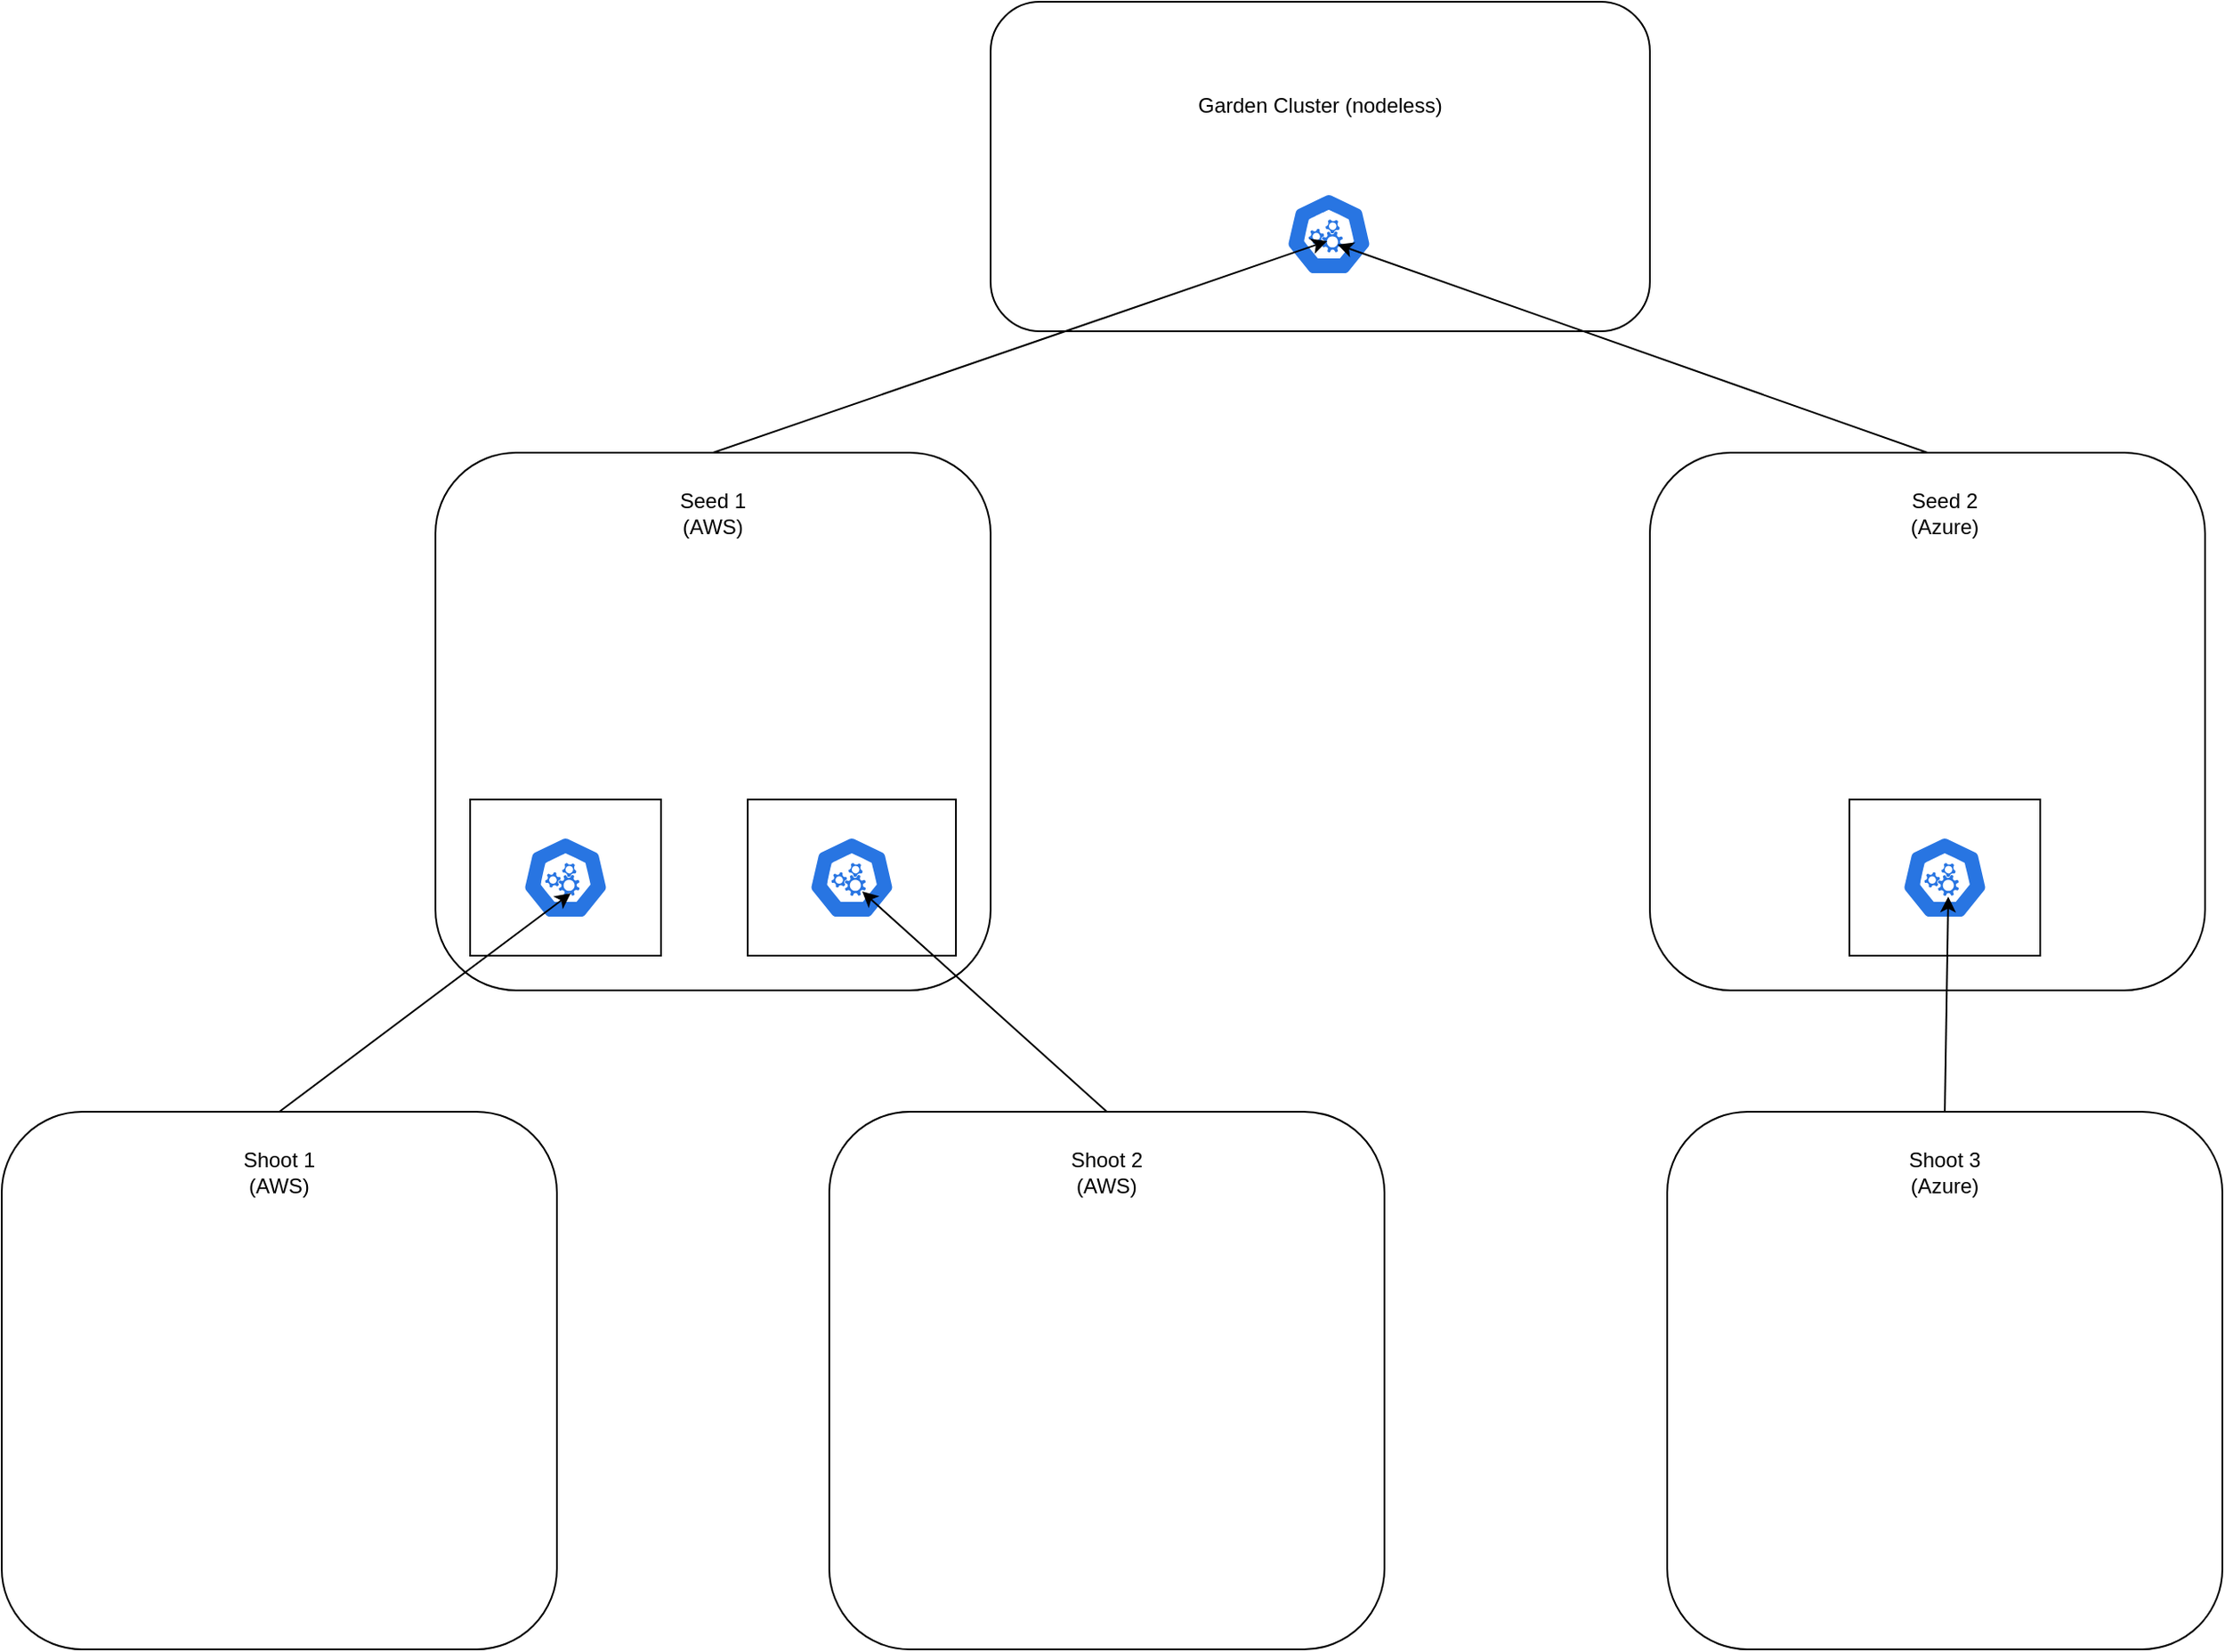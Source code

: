 <mxfile scale="1" border="0" version="28.0.6">
  <diagram name="Page-1" id="wQ5R4CvcMQufJW28zO5s">
    <mxGraphModel dx="2066" dy="1150" grid="1" gridSize="10" guides="1" tooltips="1" connect="1" arrows="1" fold="1" page="1" pageScale="1" pageWidth="827" pageHeight="1169" background="none" math="0" shadow="0">
      <root>
        <mxCell id="0" />
        <mxCell id="1" parent="0" />
        <mxCell id="31II1V7vki-kT47-xSfX-19" value="" style="rounded=1;whiteSpace=wrap;html=1;" parent="1" vertex="1">
          <mxGeometry x="600" y="170" width="380" height="190" as="geometry" />
        </mxCell>
        <mxCell id="31II1V7vki-kT47-xSfX-21" value="Garden Cluster (nodeless)" style="text;html=1;align=center;verticalAlign=middle;whiteSpace=wrap;rounded=0;movable=1;resizable=1;rotatable=1;deletable=1;editable=1;locked=0;connectable=1;" parent="1" vertex="1">
          <mxGeometry x="680" y="200" width="220" height="60" as="geometry" />
        </mxCell>
        <mxCell id="31II1V7vki-kT47-xSfX-25" value="" style="rounded=1;whiteSpace=wrap;html=1;" parent="1" vertex="1">
          <mxGeometry x="980" y="430" width="320" height="310" as="geometry" />
        </mxCell>
        <mxCell id="31II1V7vki-kT47-xSfX-27" value="" style="rounded=1;whiteSpace=wrap;html=1;" parent="1" vertex="1">
          <mxGeometry x="280" y="430" width="320" height="310" as="geometry" />
        </mxCell>
        <mxCell id="31II1V7vki-kT47-xSfX-28" value="" style="rounded=1;whiteSpace=wrap;html=1;" parent="1" vertex="1">
          <mxGeometry x="30" y="810" width="320" height="310" as="geometry" />
        </mxCell>
        <mxCell id="31II1V7vki-kT47-xSfX-29" value="" style="rounded=1;whiteSpace=wrap;html=1;" parent="1" vertex="1">
          <mxGeometry x="990" y="810" width="320" height="310" as="geometry" />
        </mxCell>
        <mxCell id="31II1V7vki-kT47-xSfX-30" value="Seed 1 (AWS)" style="text;html=1;align=center;verticalAlign=middle;whiteSpace=wrap;rounded=0;" parent="1" vertex="1">
          <mxGeometry x="410" y="450" width="60" height="30" as="geometry" />
        </mxCell>
        <mxCell id="31II1V7vki-kT47-xSfX-31" value="" style="rounded=1;whiteSpace=wrap;html=1;" parent="1" vertex="1">
          <mxGeometry x="507" y="810" width="320" height="310" as="geometry" />
        </mxCell>
        <mxCell id="31II1V7vki-kT47-xSfX-32" value="Seed 2 (Azure)" style="text;html=1;align=center;verticalAlign=middle;whiteSpace=wrap;rounded=0;" parent="1" vertex="1">
          <mxGeometry x="1120" y="450" width="60" height="30" as="geometry" />
        </mxCell>
        <mxCell id="31II1V7vki-kT47-xSfX-33" value="Shoot 1 (AWS)" style="text;html=1;align=center;verticalAlign=middle;whiteSpace=wrap;rounded=0;" parent="1" vertex="1">
          <mxGeometry x="160" y="830" width="60" height="30" as="geometry" />
        </mxCell>
        <mxCell id="31II1V7vki-kT47-xSfX-34" value="Shoot 2 (AWS)" style="text;html=1;align=center;verticalAlign=middle;whiteSpace=wrap;rounded=0;" parent="1" vertex="1">
          <mxGeometry x="637" y="830" width="60" height="30" as="geometry" />
        </mxCell>
        <mxCell id="31II1V7vki-kT47-xSfX-36" value="Shoot 3 (Azure)" style="text;html=1;align=center;verticalAlign=middle;whiteSpace=wrap;rounded=0;" parent="1" vertex="1">
          <mxGeometry x="1120" y="830" width="60" height="30" as="geometry" />
        </mxCell>
        <mxCell id="31II1V7vki-kT47-xSfX-37" value="" style="rounded=0;whiteSpace=wrap;html=1;" parent="1" vertex="1">
          <mxGeometry x="300" y="630" width="110" height="90" as="geometry" />
        </mxCell>
        <mxCell id="31II1V7vki-kT47-xSfX-38" value="" style="rounded=0;whiteSpace=wrap;html=1;" parent="1" vertex="1">
          <mxGeometry x="460" y="630" width="120" height="90" as="geometry" />
        </mxCell>
        <mxCell id="31II1V7vki-kT47-xSfX-39" value="" style="aspect=fixed;sketch=0;html=1;dashed=0;whitespace=wrap;verticalLabelPosition=bottom;verticalAlign=top;fillColor=#2875E2;strokeColor=#ffffff;points=[[0.005,0.63,0],[0.1,0.2,0],[0.9,0.2,0],[0.5,0,0],[0.995,0.63,0],[0.72,0.99,0],[0.5,1,0],[0.28,0.99,0]];shape=mxgraph.kubernetes.icon2;prIcon=api" parent="1" vertex="1">
          <mxGeometry x="330" y="651" width="50" height="48" as="geometry" />
        </mxCell>
        <mxCell id="31II1V7vki-kT47-xSfX-40" value="" style="aspect=fixed;sketch=0;html=1;dashed=0;whitespace=wrap;verticalLabelPosition=bottom;verticalAlign=top;fillColor=#2875E2;strokeColor=#ffffff;points=[[0.005,0.63,0],[0.1,0.2,0],[0.9,0.2,0],[0.5,0,0],[0.995,0.63,0],[0.72,0.99,0],[0.5,1,0],[0.28,0.99,0]];shape=mxgraph.kubernetes.icon2;prIcon=api" parent="1" vertex="1">
          <mxGeometry x="495" y="651" width="50" height="48" as="geometry" />
        </mxCell>
        <mxCell id="31II1V7vki-kT47-xSfX-41" value="" style="aspect=fixed;sketch=0;html=1;dashed=0;whitespace=wrap;verticalLabelPosition=bottom;verticalAlign=top;fillColor=#2875E2;strokeColor=#ffffff;points=[[0.005,0.63,0],[0.1,0.2,0],[0.9,0.2,0],[0.5,0,0],[0.995,0.63,0],[0.72,0.99,0],[0.5,1,0],[0.28,0.99,0]];shape=mxgraph.kubernetes.icon2;prIcon=api" parent="1" vertex="1">
          <mxGeometry x="770" y="280" width="50" height="48" as="geometry" />
        </mxCell>
        <mxCell id="31II1V7vki-kT47-xSfX-42" value="" style="rounded=0;whiteSpace=wrap;html=1;" parent="1" vertex="1">
          <mxGeometry x="1095" y="630" width="110" height="90" as="geometry" />
        </mxCell>
        <mxCell id="31II1V7vki-kT47-xSfX-44" value="" style="aspect=fixed;sketch=0;html=1;dashed=0;whitespace=wrap;verticalLabelPosition=bottom;verticalAlign=top;fillColor=#2875E2;strokeColor=#ffffff;points=[[0.005,0.63,0],[0.1,0.2,0],[0.9,0.2,0],[0.5,0,0],[0.995,0.63,0],[0.72,0.99,0],[0.5,1,0],[0.28,0.99,0]];shape=mxgraph.kubernetes.icon2;prIcon=api" parent="1" vertex="1">
          <mxGeometry x="1125" y="651" width="50" height="48" as="geometry" />
        </mxCell>
        <mxCell id="31II1V7vki-kT47-xSfX-46" value="" style="endArrow=classic;html=1;rounded=0;exitX=0.5;exitY=0;exitDx=0;exitDy=0;entryX=0.56;entryY=0.688;entryDx=0;entryDy=0;entryPerimeter=0;" parent="1" source="31II1V7vki-kT47-xSfX-28" target="31II1V7vki-kT47-xSfX-39" edge="1">
          <mxGeometry width="50" height="50" relative="1" as="geometry">
            <mxPoint x="800" y="720" as="sourcePoint" />
            <mxPoint x="850" y="670" as="targetPoint" />
          </mxGeometry>
        </mxCell>
        <mxCell id="31II1V7vki-kT47-xSfX-47" value="" style="endArrow=classic;html=1;rounded=0;exitX=0.5;exitY=0;exitDx=0;exitDy=0;entryX=0.62;entryY=0.667;entryDx=0;entryDy=0;entryPerimeter=0;" parent="1" source="31II1V7vki-kT47-xSfX-31" target="31II1V7vki-kT47-xSfX-40" edge="1">
          <mxGeometry width="50" height="50" relative="1" as="geometry">
            <mxPoint x="460" y="906" as="sourcePoint" />
            <mxPoint x="628" y="780" as="targetPoint" />
          </mxGeometry>
        </mxCell>
        <mxCell id="31II1V7vki-kT47-xSfX-48" value="" style="endArrow=classic;html=1;rounded=0;exitX=0.5;exitY=0;exitDx=0;exitDy=0;entryX=0.54;entryY=0.729;entryDx=0;entryDy=0;entryPerimeter=0;" parent="1" source="31II1V7vki-kT47-xSfX-29" target="31II1V7vki-kT47-xSfX-44" edge="1">
          <mxGeometry width="50" height="50" relative="1" as="geometry">
            <mxPoint x="800" y="720" as="sourcePoint" />
            <mxPoint x="850" y="670" as="targetPoint" />
          </mxGeometry>
        </mxCell>
        <mxCell id="_4MbLpZKBlH7HcVGg_NC-1" value="" style="endArrow=classic;html=1;rounded=0;exitX=0.5;exitY=0;exitDx=0;exitDy=0;entryX=0.48;entryY=0.583;entryDx=0;entryDy=0;entryPerimeter=0;" edge="1" parent="1" source="31II1V7vki-kT47-xSfX-27" target="31II1V7vki-kT47-xSfX-41">
          <mxGeometry width="50" height="50" relative="1" as="geometry">
            <mxPoint x="800" y="720" as="sourcePoint" />
            <mxPoint x="850" y="670" as="targetPoint" />
          </mxGeometry>
        </mxCell>
        <mxCell id="_4MbLpZKBlH7HcVGg_NC-2" value="" style="endArrow=classic;html=1;rounded=0;exitX=0.5;exitY=0;exitDx=0;exitDy=0;entryX=0.6;entryY=0.625;entryDx=0;entryDy=0;entryPerimeter=0;" edge="1" parent="1" source="31II1V7vki-kT47-xSfX-25" target="31II1V7vki-kT47-xSfX-41">
          <mxGeometry width="50" height="50" relative="1" as="geometry">
            <mxPoint x="900" y="572" as="sourcePoint" />
            <mxPoint x="1254" y="450" as="targetPoint" />
          </mxGeometry>
        </mxCell>
      </root>
    </mxGraphModel>
  </diagram>
</mxfile>
